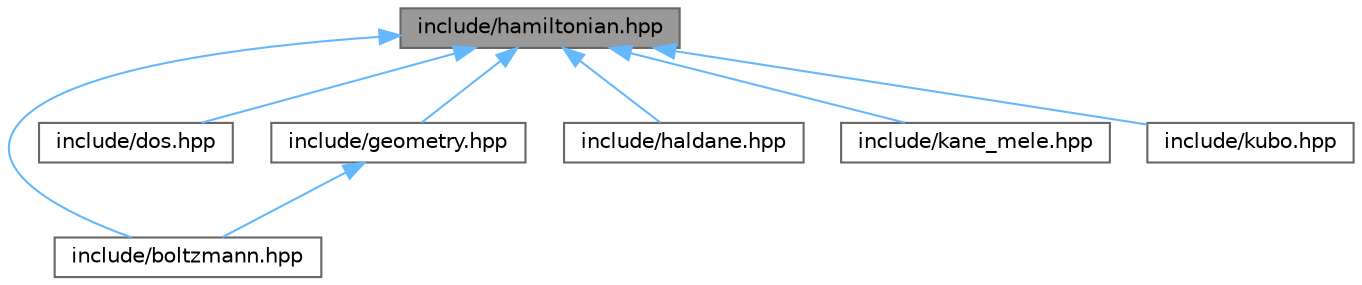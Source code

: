 digraph "include/hamiltonian.hpp"
{
 // INTERACTIVE_SVG=YES
 // LATEX_PDF_SIZE
  bgcolor="transparent";
  edge [fontname=Helvetica,fontsize=10,labelfontname=Helvetica,labelfontsize=10];
  node [fontname=Helvetica,fontsize=10,shape=box,height=0.2,width=0.4];
  Node1 [id="Node000001",label="include/hamiltonian.hpp",height=0.2,width=0.4,color="gray40", fillcolor="grey60", style="filled", fontcolor="black",tooltip="Hamiltonian.hpp."];
  Node1 -> Node2 [id="edge1_Node000001_Node000002",dir="back",color="steelblue1",style="solid",tooltip=" "];
  Node2 [id="Node000002",label="include/boltzmann.hpp",height=0.2,width=0.4,color="grey40", fillcolor="white", style="filled",URL="$boltzmann_8hpp.html",tooltip="BoltzmannSolver class for calculating transport properties with with optional quantum geometry effect..."];
  Node1 -> Node3 [id="edge2_Node000001_Node000003",dir="back",color="steelblue1",style="solid",tooltip=" "];
  Node3 [id="Node000003",label="include/dos.hpp",height=0.2,width=0.4,color="grey40", fillcolor="white", style="filled",URL="$dos_8hpp_source.html",tooltip=" "];
  Node1 -> Node4 [id="edge3_Node000001_Node000004",dir="back",color="steelblue1",style="solid",tooltip=" "];
  Node4 [id="Node000004",label="include/geometry.hpp",height=0.2,width=0.4,color="grey40", fillcolor="white", style="filled",URL="$geometry_8hpp_source.html",tooltip=" "];
  Node4 -> Node2 [id="edge4_Node000004_Node000002",dir="back",color="steelblue1",style="solid",tooltip=" "];
  Node1 -> Node5 [id="edge5_Node000001_Node000005",dir="back",color="steelblue1",style="solid",tooltip=" "];
  Node5 [id="Node000005",label="include/haldane.hpp",height=0.2,width=0.4,color="grey40", fillcolor="white", style="filled",URL="$haldane_8hpp.html",tooltip="Haldane model for a two-dimensional topological insulator."];
  Node1 -> Node6 [id="edge6_Node000001_Node000006",dir="back",color="steelblue1",style="solid",tooltip=" "];
  Node6 [id="Node000006",label="include/kane_mele.hpp",height=0.2,width=0.4,color="grey40", fillcolor="white", style="filled",URL="$kane__mele_8hpp_source.html",tooltip=" "];
  Node1 -> Node7 [id="edge7_Node000001_Node000007",dir="back",color="steelblue1",style="solid",tooltip=" "];
  Node7 [id="Node000007",label="include/kubo.hpp",height=0.2,width=0.4,color="grey40", fillcolor="white", style="filled",URL="$kubo_8hpp_source.html",tooltip=" "];
}
